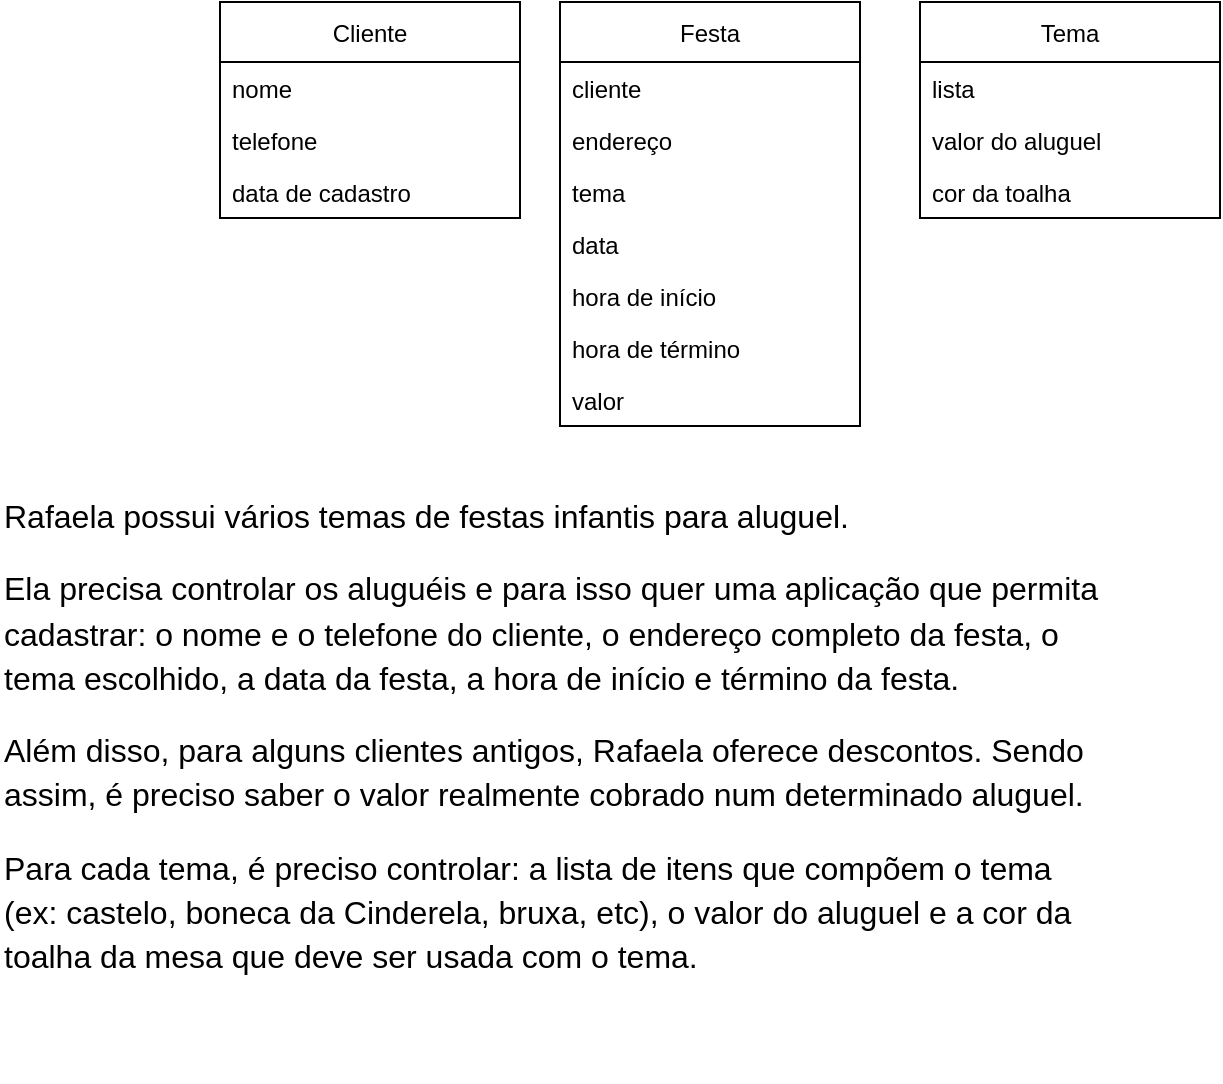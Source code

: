 <mxfile version="13.6.5"><diagram id="S6-HPIp8mY7fTigtDo_r" name="Page-1"><mxGraphModel dx="798" dy="785" grid="1" gridSize="10" guides="1" tooltips="1" connect="1" arrows="1" fold="1" page="1" pageScale="1" pageWidth="827" pageHeight="1169" math="0" shadow="0"><root><mxCell id="0"/><mxCell id="1" parent="0"/><mxCell id="7r66tRAhG_Co-jHYGTha-1" value="Cliente" style="swimlane;fontStyle=0;childLayout=stackLayout;horizontal=1;startSize=30;fillColor=none;horizontalStack=0;resizeParent=1;resizeParentMax=0;resizeLast=0;collapsible=1;marginBottom=0;" vertex="1" parent="1"><mxGeometry x="280" y="20" width="150" height="108" as="geometry"/></mxCell><mxCell id="7r66tRAhG_Co-jHYGTha-2" value="nome " style="text;strokeColor=none;fillColor=none;align=left;verticalAlign=top;spacingLeft=4;spacingRight=4;overflow=hidden;rotatable=0;points=[[0,0.5],[1,0.5]];portConstraint=eastwest;" vertex="1" parent="7r66tRAhG_Co-jHYGTha-1"><mxGeometry y="30" width="150" height="26" as="geometry"/></mxCell><mxCell id="7r66tRAhG_Co-jHYGTha-3" value="telefone " style="text;strokeColor=none;fillColor=none;align=left;verticalAlign=top;spacingLeft=4;spacingRight=4;overflow=hidden;rotatable=0;points=[[0,0.5],[1,0.5]];portConstraint=eastwest;" vertex="1" parent="7r66tRAhG_Co-jHYGTha-1"><mxGeometry y="56" width="150" height="26" as="geometry"/></mxCell><mxCell id="7r66tRAhG_Co-jHYGTha-22" value="data de cadastro" style="text;strokeColor=none;fillColor=none;align=left;verticalAlign=top;spacingLeft=4;spacingRight=4;overflow=hidden;rotatable=0;points=[[0,0.5],[1,0.5]];portConstraint=eastwest;" vertex="1" parent="7r66tRAhG_Co-jHYGTha-1"><mxGeometry y="82" width="150" height="26" as="geometry"/></mxCell><mxCell id="7r66tRAhG_Co-jHYGTha-16" value="Festa" style="swimlane;fontStyle=0;childLayout=stackLayout;horizontal=1;startSize=30;fillColor=none;horizontalStack=0;resizeParent=1;resizeParentMax=0;resizeLast=0;collapsible=1;marginBottom=0;" vertex="1" parent="1"><mxGeometry x="450" y="20" width="150" height="212" as="geometry"/></mxCell><mxCell id="7r66tRAhG_Co-jHYGTha-31" value="cliente" style="text;strokeColor=none;fillColor=none;align=left;verticalAlign=top;spacingLeft=4;spacingRight=4;overflow=hidden;rotatable=0;points=[[0,0.5],[1,0.5]];portConstraint=eastwest;" vertex="1" parent="7r66tRAhG_Co-jHYGTha-16"><mxGeometry y="30" width="150" height="26" as="geometry"/></mxCell><mxCell id="7r66tRAhG_Co-jHYGTha-17" value="endereço " style="text;strokeColor=none;fillColor=none;align=left;verticalAlign=top;spacingLeft=4;spacingRight=4;overflow=hidden;rotatable=0;points=[[0,0.5],[1,0.5]];portConstraint=eastwest;" vertex="1" parent="7r66tRAhG_Co-jHYGTha-16"><mxGeometry y="56" width="150" height="26" as="geometry"/></mxCell><mxCell id="7r66tRAhG_Co-jHYGTha-18" value="tema " style="text;strokeColor=none;fillColor=none;align=left;verticalAlign=top;spacingLeft=4;spacingRight=4;overflow=hidden;rotatable=0;points=[[0,0.5],[1,0.5]];portConstraint=eastwest;" vertex="1" parent="7r66tRAhG_Co-jHYGTha-16"><mxGeometry y="82" width="150" height="26" as="geometry"/></mxCell><mxCell id="7r66tRAhG_Co-jHYGTha-19" value="data" style="text;strokeColor=none;fillColor=none;align=left;verticalAlign=top;spacingLeft=4;spacingRight=4;overflow=hidden;rotatable=0;points=[[0,0.5],[1,0.5]];portConstraint=eastwest;" vertex="1" parent="7r66tRAhG_Co-jHYGTha-16"><mxGeometry y="108" width="150" height="26" as="geometry"/></mxCell><mxCell id="7r66tRAhG_Co-jHYGTha-20" value="hora de início" style="text;strokeColor=none;fillColor=none;align=left;verticalAlign=top;spacingLeft=4;spacingRight=4;overflow=hidden;rotatable=0;points=[[0,0.5],[1,0.5]];portConstraint=eastwest;" vertex="1" parent="7r66tRAhG_Co-jHYGTha-16"><mxGeometry y="134" width="150" height="26" as="geometry"/></mxCell><mxCell id="7r66tRAhG_Co-jHYGTha-21" value="hora de término" style="text;strokeColor=none;fillColor=none;align=left;verticalAlign=top;spacingLeft=4;spacingRight=4;overflow=hidden;rotatable=0;points=[[0,0.5],[1,0.5]];portConstraint=eastwest;" vertex="1" parent="7r66tRAhG_Co-jHYGTha-16"><mxGeometry y="160" width="150" height="26" as="geometry"/></mxCell><mxCell id="7r66tRAhG_Co-jHYGTha-23" value="valor" style="text;strokeColor=none;fillColor=none;align=left;verticalAlign=top;spacingLeft=4;spacingRight=4;overflow=hidden;rotatable=0;points=[[0,0.5],[1,0.5]];portConstraint=eastwest;" vertex="1" parent="7r66tRAhG_Co-jHYGTha-16"><mxGeometry y="186" width="150" height="26" as="geometry"/></mxCell><mxCell id="7r66tRAhG_Co-jHYGTha-24" value="Tema" style="swimlane;fontStyle=0;childLayout=stackLayout;horizontal=1;startSize=30;fillColor=none;horizontalStack=0;resizeParent=1;resizeParentMax=0;resizeLast=0;collapsible=1;marginBottom=0;" vertex="1" parent="1"><mxGeometry x="630" y="20" width="150" height="108" as="geometry"/></mxCell><mxCell id="7r66tRAhG_Co-jHYGTha-25" value="lista" style="text;strokeColor=none;fillColor=none;align=left;verticalAlign=top;spacingLeft=4;spacingRight=4;overflow=hidden;rotatable=0;points=[[0,0.5],[1,0.5]];portConstraint=eastwest;" vertex="1" parent="7r66tRAhG_Co-jHYGTha-24"><mxGeometry y="30" width="150" height="26" as="geometry"/></mxCell><mxCell id="7r66tRAhG_Co-jHYGTha-26" value="valor do aluguel" style="text;strokeColor=none;fillColor=none;align=left;verticalAlign=top;spacingLeft=4;spacingRight=4;overflow=hidden;rotatable=0;points=[[0,0.5],[1,0.5]];portConstraint=eastwest;" vertex="1" parent="7r66tRAhG_Co-jHYGTha-24"><mxGeometry y="56" width="150" height="26" as="geometry"/></mxCell><mxCell id="7r66tRAhG_Co-jHYGTha-27" value="cor da toalha" style="text;strokeColor=none;fillColor=none;align=left;verticalAlign=top;spacingLeft=4;spacingRight=4;overflow=hidden;rotatable=0;points=[[0,0.5],[1,0.5]];portConstraint=eastwest;" vertex="1" parent="7r66tRAhG_Co-jHYGTha-24"><mxGeometry y="82" width="150" height="26" as="geometry"/></mxCell><mxCell id="7r66tRAhG_Co-jHYGTha-32" value="&lt;p dir=&quot;ltr&quot; style=&quot;line-height: 1.38 ; margin-top: 0pt ; margin-bottom: 0pt&quot; id=&quot;docs-internal-guid-78b2b0b2-7fff-cb36-d0be-7c26fcb4f318&quot;&gt;&lt;span style=&quot;font-size: 12pt; font-family: &amp;quot;arial&amp;quot;; color: rgb(0, 0, 0); background-color: transparent; font-weight: 400; font-style: normal; font-variant: normal; text-decoration: none; vertical-align: baseline;&quot;&gt;Rafaela possui vários temas de festas infantis para aluguel.&lt;/span&gt;&lt;/p&gt;&lt;br&gt;&lt;p dir=&quot;ltr&quot; style=&quot;line-height: 1.38 ; margin-top: 0pt ; margin-bottom: 0pt&quot;&gt;&lt;span style=&quot;font-size: 12pt; font-family: &amp;quot;arial&amp;quot;; color: rgb(0, 0, 0); background-color: transparent; font-weight: 400; font-style: normal; font-variant: normal; text-decoration: none; vertical-align: baseline;&quot;&gt;Ela precisa controlar os aluguéis e para isso quer uma aplicação que permita cadastrar: o nome e o telefone do cliente, o endereço completo da festa, o tema escolhido, a data da festa, a hora de início e término da festa.&lt;/span&gt;&lt;/p&gt;&lt;br&gt;&lt;p dir=&quot;ltr&quot; style=&quot;line-height: 1.38 ; margin-top: 0pt ; margin-bottom: 0pt&quot;&gt;&lt;span style=&quot;font-size: 12pt; font-family: &amp;quot;arial&amp;quot;; color: rgb(0, 0, 0); background-color: transparent; font-weight: 400; font-style: normal; font-variant: normal; text-decoration: none; vertical-align: baseline;&quot;&gt;Além disso, para alguns clientes antigos, Rafaela oferece descontos. Sendo assim, é preciso saber o valor realmente cobrado num determinado aluguel.&lt;/span&gt;&lt;/p&gt;&lt;br&gt;&lt;p dir=&quot;ltr&quot; style=&quot;line-height: 1.38 ; margin-top: 0pt ; margin-bottom: 0pt&quot;&gt;&lt;span style=&quot;font-size: 12pt; font-family: &amp;quot;arial&amp;quot;; color: rgb(0, 0, 0); background-color: transparent; font-weight: 400; font-style: normal; font-variant: normal; text-decoration: none; vertical-align: baseline;&quot;&gt;Para cada tema, é preciso controlar: a lista de itens que compõem o tema (ex: castelo, boneca da Cinderela, bruxa, etc), o valor do aluguel e a cor da toalha da mesa que deve ser usada com o tema.&lt;/span&gt;&lt;/p&gt;" style="text;whiteSpace=wrap;html=1;" vertex="1" parent="1"><mxGeometry x="170" y="260" width="550" height="300" as="geometry"/></mxCell></root></mxGraphModel></diagram></mxfile>